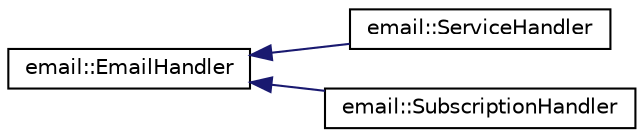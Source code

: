 digraph "Graphical Class Hierarchy"
{
 // LATEX_PDF_SIZE
  edge [fontname="Helvetica",fontsize="10",labelfontname="Helvetica",labelfontsize="10"];
  node [fontname="Helvetica",fontsize="10",shape=record];
  rankdir="LR";
  Node0 [label="email::EmailHandler",height=0.2,width=0.4,color="black", fillcolor="white", style="filled",URL="$classemail_1_1EmailHandler.html",tooltip="Generic email handler."];
  Node0 -> Node1 [dir="back",color="midnightblue",fontsize="10",style="solid",fontname="Helvetica"];
  Node1 [label="email::ServiceHandler",height=0.2,width=0.4,color="black", fillcolor="white", style="filled",URL="$classemail_1_1ServiceHandler.html",tooltip="Email handler for service servers."];
  Node0 -> Node2 [dir="back",color="midnightblue",fontsize="10",style="solid",fontname="Helvetica"];
  Node2 [label="email::SubscriptionHandler",height=0.2,width=0.4,color="black", fillcolor="white", style="filled",URL="$classemail_1_1SubscriptionHandler.html",tooltip="Email handler for subscriptions."];
}
